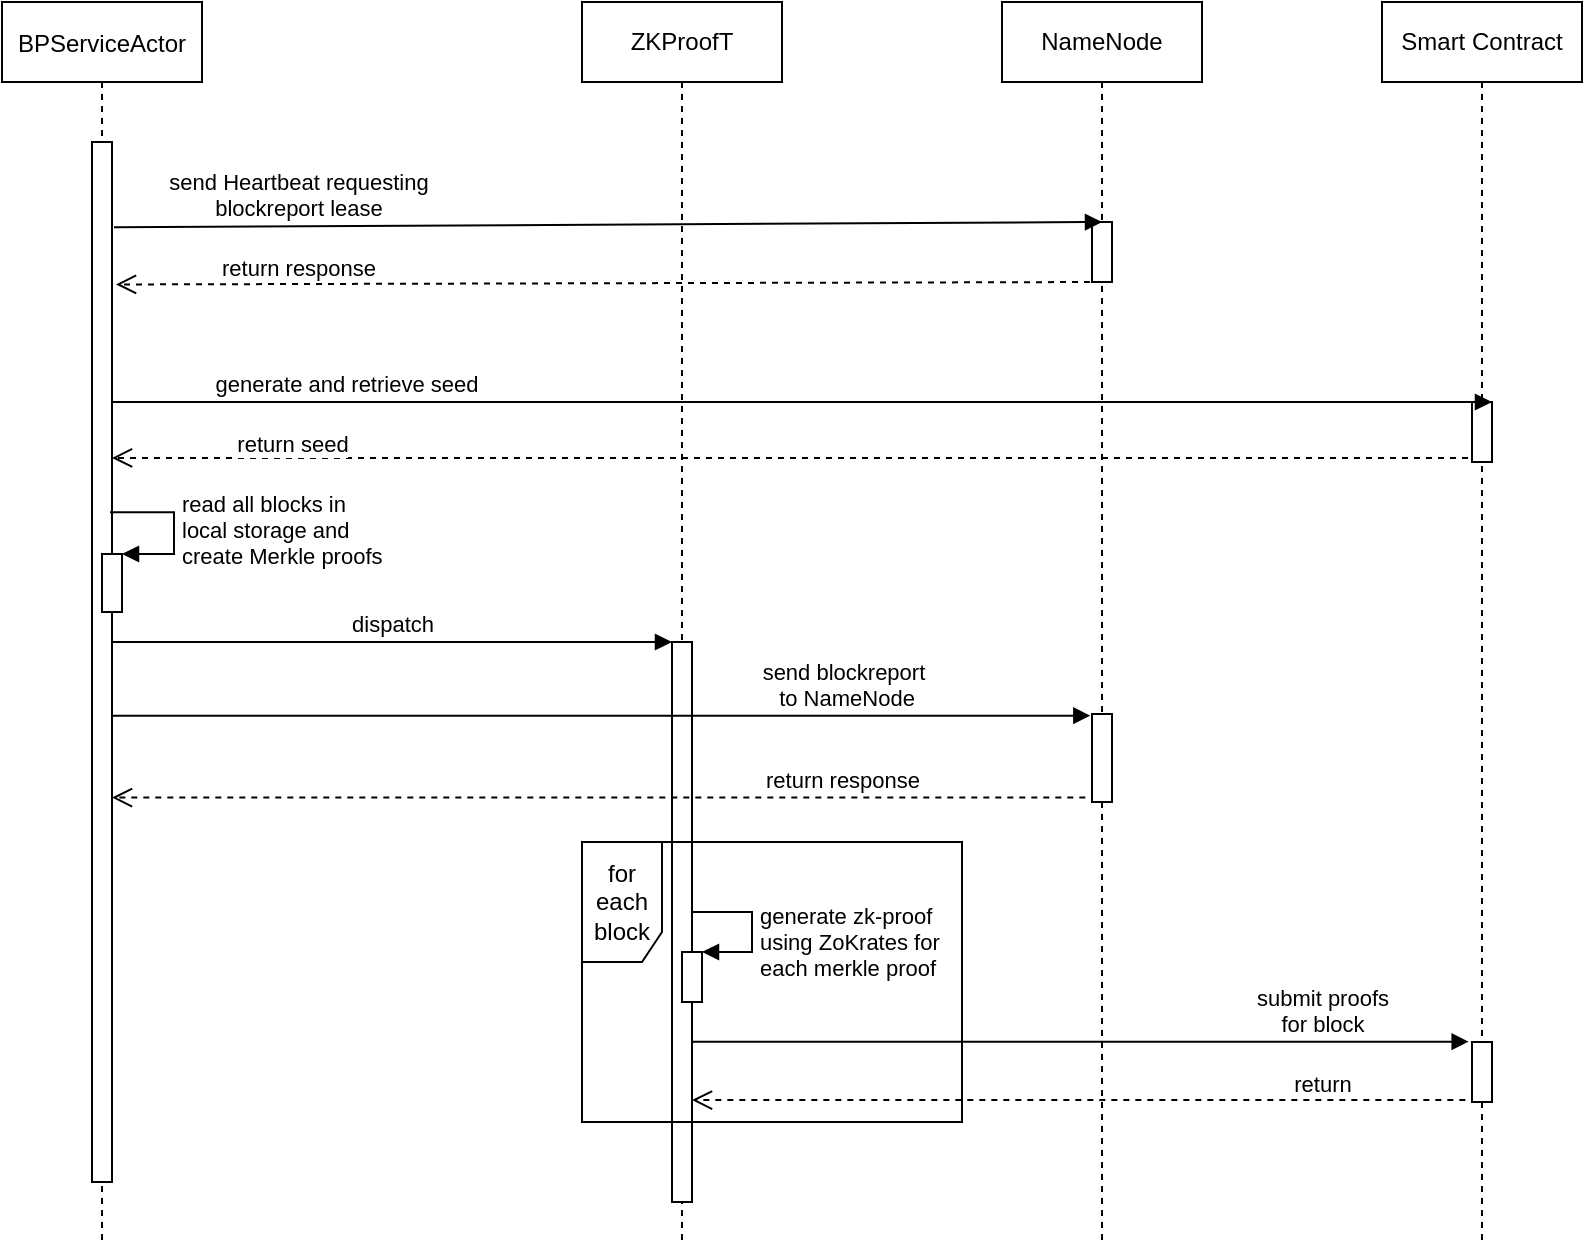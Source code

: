 <mxfile version="17.4.2" type="device"><diagram id="kgpKYQtTHZ0yAKxKKP6v" name="Page-1"><mxGraphModel dx="1662" dy="878" grid="1" gridSize="10" guides="1" tooltips="1" connect="1" arrows="1" fold="1" page="1" pageScale="1" pageWidth="850" pageHeight="1100" math="0" shadow="0"><root><mxCell id="0"/><mxCell id="1" parent="0"/><mxCell id="qIVZYK3o56ywaN9taJJm-1" value="BPServiceActor" style="shape=umlLifeline;perimeter=lifelinePerimeter;container=1;collapsible=0;recursiveResize=0;rounded=0;shadow=0;strokeWidth=1;" parent="1" vertex="1"><mxGeometry x="110" y="80" width="100" height="620" as="geometry"/></mxCell><mxCell id="qIVZYK3o56ywaN9taJJm-2" value="" style="points=[];perimeter=orthogonalPerimeter;rounded=0;shadow=0;strokeWidth=1;" parent="qIVZYK3o56ywaN9taJJm-1" vertex="1"><mxGeometry x="45" y="70" width="10" height="520" as="geometry"/></mxCell><mxCell id="-akdjxbI6GMLs7EMLM7e-16" value="" style="html=1;points=[];perimeter=orthogonalPerimeter;" parent="qIVZYK3o56ywaN9taJJm-1" vertex="1"><mxGeometry x="50" y="276" width="10" height="29" as="geometry"/></mxCell><mxCell id="-akdjxbI6GMLs7EMLM7e-17" value="read all blocks in&lt;br&gt;local storage and&lt;br&gt;create Merkle proofs" style="edgeStyle=orthogonalEdgeStyle;html=1;align=left;spacingLeft=2;endArrow=block;rounded=0;entryX=1;entryY=0;exitX=0.9;exitY=0.356;exitDx=0;exitDy=0;exitPerimeter=0;" parent="qIVZYK3o56ywaN9taJJm-1" target="-akdjxbI6GMLs7EMLM7e-16" edge="1" source="qIVZYK3o56ywaN9taJJm-2"><mxGeometry x="0.04" relative="1" as="geometry"><mxPoint x="-20" y="255" as="sourcePoint"/><Array as="points"><mxPoint x="86" y="255"/><mxPoint x="86" y="276"/></Array><mxPoint as="offset"/></mxGeometry></mxCell><mxCell id="-akdjxbI6GMLs7EMLM7e-2" value="NameNode" style="shape=umlLifeline;perimeter=lifelinePerimeter;whiteSpace=wrap;html=1;container=1;collapsible=0;recursiveResize=0;outlineConnect=0;" parent="1" vertex="1"><mxGeometry x="610" y="80" width="100" height="620" as="geometry"/></mxCell><mxCell id="-akdjxbI6GMLs7EMLM7e-4" value="" style="html=1;points=[];perimeter=orthogonalPerimeter;" parent="-akdjxbI6GMLs7EMLM7e-2" vertex="1"><mxGeometry x="45" y="110" width="10" height="30" as="geometry"/></mxCell><mxCell id="-akdjxbI6GMLs7EMLM7e-22" value="" style="html=1;points=[];perimeter=orthogonalPerimeter;" parent="-akdjxbI6GMLs7EMLM7e-2" vertex="1"><mxGeometry x="45" y="356" width="10" height="44" as="geometry"/></mxCell><mxCell id="-akdjxbI6GMLs7EMLM7e-3" value="Smart Contract" style="shape=umlLifeline;perimeter=lifelinePerimeter;whiteSpace=wrap;html=1;container=1;collapsible=0;recursiveResize=0;outlineConnect=0;" parent="1" vertex="1"><mxGeometry x="800" y="80" width="100" height="620" as="geometry"/></mxCell><mxCell id="-akdjxbI6GMLs7EMLM7e-13" value="" style="html=1;points=[];perimeter=orthogonalPerimeter;" parent="-akdjxbI6GMLs7EMLM7e-3" vertex="1"><mxGeometry x="45" y="200" width="10" height="30" as="geometry"/></mxCell><mxCell id="-akdjxbI6GMLs7EMLM7e-31" value="" style="html=1;points=[];perimeter=orthogonalPerimeter;" parent="-akdjxbI6GMLs7EMLM7e-3" vertex="1"><mxGeometry x="45" y="520" width="10" height="30" as="geometry"/></mxCell><mxCell id="-akdjxbI6GMLs7EMLM7e-5" value="send Heartbeat requesting&lt;br&gt;blockreport lease" style="html=1;verticalAlign=bottom;endArrow=block;rounded=0;entryX=0.5;entryY=0;entryDx=0;entryDy=0;entryPerimeter=0;exitX=1.1;exitY=0.082;exitDx=0;exitDy=0;exitPerimeter=0;" parent="1" source="qIVZYK3o56ywaN9taJJm-2" target="-akdjxbI6GMLs7EMLM7e-4" edge="1"><mxGeometry x="-0.627" relative="1" as="geometry"><mxPoint x="180" y="190" as="sourcePoint"/><mxPoint x="660" y="190" as="targetPoint"/><mxPoint as="offset"/></mxGeometry></mxCell><mxCell id="-akdjxbI6GMLs7EMLM7e-6" value="return response" style="html=1;verticalAlign=bottom;endArrow=open;dashed=1;endSize=8;rounded=0;exitX=0.5;exitY=1;exitDx=0;exitDy=0;exitPerimeter=0;entryX=1.2;entryY=0.137;entryDx=0;entryDy=0;entryPerimeter=0;" parent="1" source="-akdjxbI6GMLs7EMLM7e-4" target="qIVZYK3o56ywaN9taJJm-2" edge="1"><mxGeometry x="0.63" y="1" relative="1" as="geometry"><mxPoint x="170" y="220" as="targetPoint"/><mxPoint x="660" y="219" as="sourcePoint"/><mxPoint as="offset"/></mxGeometry></mxCell><mxCell id="-akdjxbI6GMLs7EMLM7e-14" value="generate and retrieve seed" style="html=1;verticalAlign=bottom;endArrow=block;entryX=1;entryY=0;rounded=0;" parent="1" source="qIVZYK3o56ywaN9taJJm-2" target="-akdjxbI6GMLs7EMLM7e-13" edge="1"><mxGeometry x="-0.663" relative="1" as="geometry"><mxPoint x="370" y="280" as="sourcePoint"/><mxPoint as="offset"/></mxGeometry></mxCell><mxCell id="-akdjxbI6GMLs7EMLM7e-15" value="return seed" style="html=1;verticalAlign=bottom;endArrow=open;dashed=1;endSize=8;exitX=-0.2;exitY=0.933;rounded=0;exitDx=0;exitDy=0;exitPerimeter=0;" parent="1" source="-akdjxbI6GMLs7EMLM7e-13" target="qIVZYK3o56ywaN9taJJm-2" edge="1"><mxGeometry x="0.735" y="2" relative="1" as="geometry"><mxPoint x="380" y="308" as="targetPoint"/><mxPoint as="offset"/></mxGeometry></mxCell><mxCell id="-akdjxbI6GMLs7EMLM7e-18" value="ZKProofT" style="shape=umlLifeline;perimeter=lifelinePerimeter;whiteSpace=wrap;html=1;container=1;collapsible=0;recursiveResize=0;outlineConnect=0;" parent="1" vertex="1"><mxGeometry x="400" y="80" width="100" height="620" as="geometry"/></mxCell><mxCell id="-akdjxbI6GMLs7EMLM7e-19" value="" style="html=1;points=[];perimeter=orthogonalPerimeter;" parent="-akdjxbI6GMLs7EMLM7e-18" vertex="1"><mxGeometry x="45" y="320" width="10" height="280" as="geometry"/></mxCell><mxCell id="-akdjxbI6GMLs7EMLM7e-29" value="" style="html=1;points=[];perimeter=orthogonalPerimeter;" parent="-akdjxbI6GMLs7EMLM7e-18" vertex="1"><mxGeometry x="50" y="475" width="10" height="25" as="geometry"/></mxCell><mxCell id="-akdjxbI6GMLs7EMLM7e-30" value="generate zk-proof&lt;br&gt;using ZoKrates for&lt;br&gt;each merkle proof" style="edgeStyle=orthogonalEdgeStyle;html=1;align=left;spacingLeft=2;endArrow=block;rounded=0;entryX=1;entryY=0;" parent="-akdjxbI6GMLs7EMLM7e-18" target="-akdjxbI6GMLs7EMLM7e-29" edge="1"><mxGeometry x="0.2" relative="1" as="geometry"><mxPoint x="55" y="455" as="sourcePoint"/><Array as="points"><mxPoint x="85" y="455"/></Array><mxPoint as="offset"/></mxGeometry></mxCell><mxCell id="-akdjxbI6GMLs7EMLM7e-20" value="dispatch" style="html=1;verticalAlign=bottom;endArrow=block;entryX=0;entryY=0;rounded=0;" parent="1" source="qIVZYK3o56ywaN9taJJm-2" target="-akdjxbI6GMLs7EMLM7e-19" edge="1"><mxGeometry relative="1" as="geometry"><mxPoint x="365" y="400" as="sourcePoint"/></mxGeometry></mxCell><mxCell id="-akdjxbI6GMLs7EMLM7e-23" value="send blockreport&amp;nbsp;&lt;br&gt;to NameNode" style="html=1;verticalAlign=bottom;endArrow=block;entryX=-0.083;entryY=0.019;rounded=0;entryDx=0;entryDy=0;entryPerimeter=0;" parent="1" source="qIVZYK3o56ywaN9taJJm-2" target="-akdjxbI6GMLs7EMLM7e-22" edge="1"><mxGeometry x="0.5" relative="1" as="geometry"><mxPoint x="365" y="436.836" as="sourcePoint"/><mxPoint as="offset"/></mxGeometry></mxCell><mxCell id="-akdjxbI6GMLs7EMLM7e-24" value="return response" style="html=1;verticalAlign=bottom;endArrow=open;dashed=1;endSize=8;exitX=-0.333;exitY=0.95;rounded=0;exitDx=0;exitDy=0;exitPerimeter=0;" parent="1" source="-akdjxbI6GMLs7EMLM7e-22" target="qIVZYK3o56ywaN9taJJm-2" edge="1"><mxGeometry x="-0.5" relative="1" as="geometry"><mxPoint x="365" y="477.8" as="targetPoint"/><mxPoint as="offset"/></mxGeometry></mxCell><mxCell id="-akdjxbI6GMLs7EMLM7e-26" value="for each&lt;br&gt;block" style="shape=umlFrame;whiteSpace=wrap;html=1;width=40;height=60;" parent="1" vertex="1"><mxGeometry x="400" y="500" width="190" height="140" as="geometry"/></mxCell><mxCell id="-akdjxbI6GMLs7EMLM7e-32" value="submit proofs&lt;br&gt;for block" style="html=1;verticalAlign=bottom;endArrow=block;rounded=0;entryX=-0.167;entryY=-0.006;entryDx=0;entryDy=0;entryPerimeter=0;" parent="1" source="-akdjxbI6GMLs7EMLM7e-19" target="-akdjxbI6GMLs7EMLM7e-31" edge="1"><mxGeometry x="0.62" relative="1" as="geometry"><mxPoint x="530" y="580" as="sourcePoint"/><mxPoint x="850" y="580" as="targetPoint"/><mxPoint as="offset"/></mxGeometry></mxCell><mxCell id="-akdjxbI6GMLs7EMLM7e-33" value="return" style="html=1;verticalAlign=bottom;endArrow=open;dashed=1;endSize=8;exitX=-0.333;exitY=0.967;rounded=0;exitDx=0;exitDy=0;exitPerimeter=0;" parent="1" source="-akdjxbI6GMLs7EMLM7e-31" target="-akdjxbI6GMLs7EMLM7e-19" edge="1"><mxGeometry x="-0.629" y="1" relative="1" as="geometry"><mxPoint x="530" y="620" as="targetPoint"/><mxPoint as="offset"/></mxGeometry></mxCell></root></mxGraphModel></diagram></mxfile>